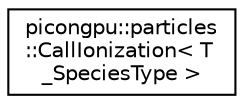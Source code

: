 digraph "Graphical Class Hierarchy"
{
 // LATEX_PDF_SIZE
  edge [fontname="Helvetica",fontsize="10",labelfontname="Helvetica",labelfontsize="10"];
  node [fontname="Helvetica",fontsize="10",shape=record];
  rankdir="LR";
  Node0 [label="picongpu::particles\l::CallIonization\< T\l_SpeciesType \>",height=0.2,width=0.4,color="black", fillcolor="white", style="filled",URL="$structpicongpu_1_1particles_1_1_call_ionization.html",tooltip="Call all ionization schemes of an ion species."];
}
